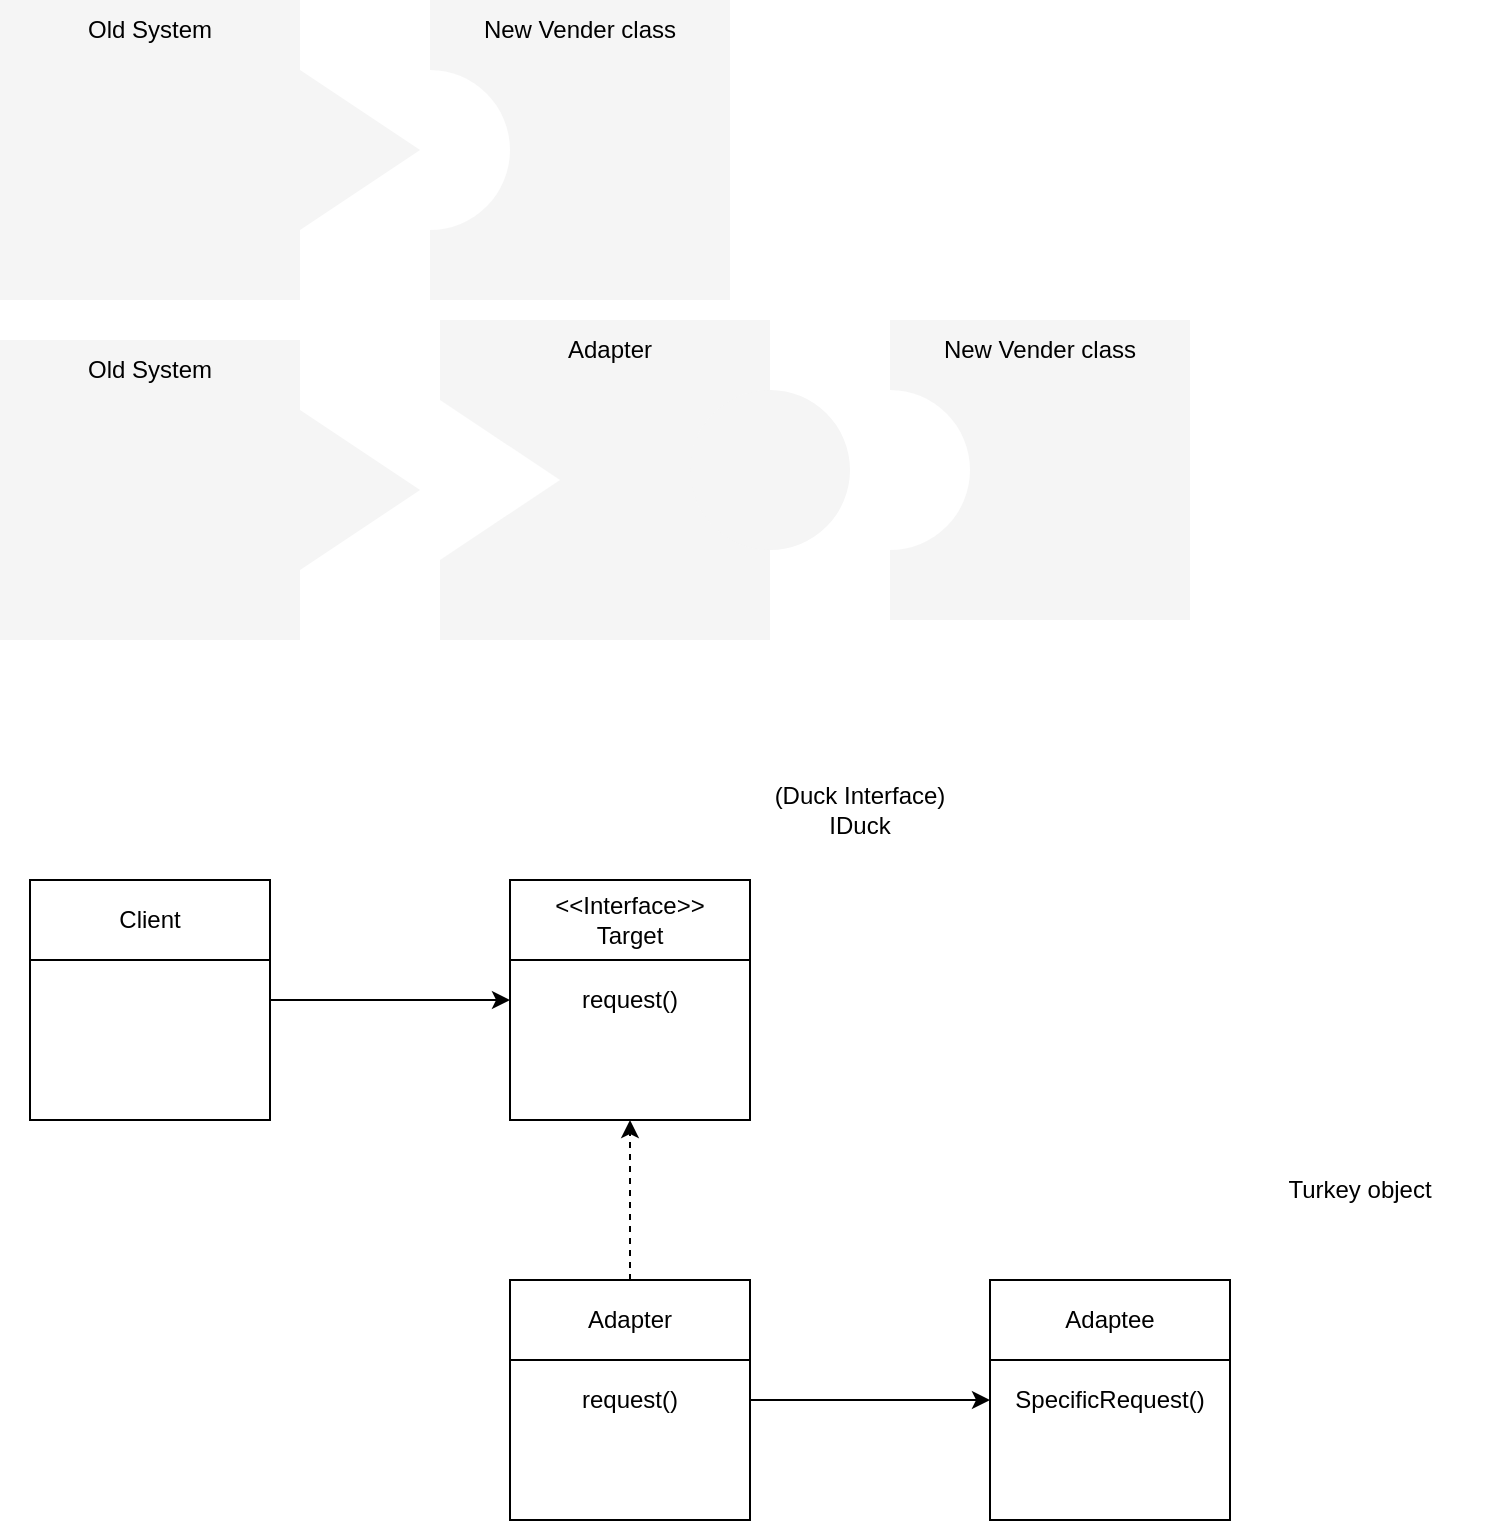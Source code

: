 <mxfile version="21.6.8" type="device">
  <diagram name="Page-1" id="1_AWGxynBVcZoEhaI5Yb">
    <mxGraphModel dx="1195" dy="762" grid="1" gridSize="10" guides="1" tooltips="1" connect="1" arrows="1" fold="1" page="1" pageScale="1" pageWidth="850" pageHeight="1100" math="0" shadow="0">
      <root>
        <mxCell id="0" />
        <mxCell id="1" parent="0" />
        <mxCell id="UrO-h-JoAVo3wE-4PFUz-29" value="" style="rounded=0;whiteSpace=wrap;html=1;" vertex="1" parent="1">
          <mxGeometry x="280" y="800" width="120" height="120" as="geometry" />
        </mxCell>
        <mxCell id="UrO-h-JoAVo3wE-4PFUz-14" value="" style="whiteSpace=wrap;html=1;aspect=fixed;fillColor=#f5f5f5;fontColor=#333333;strokeColor=none;" vertex="1" parent="1">
          <mxGeometry x="265" y="360" width="150" height="150" as="geometry" />
        </mxCell>
        <mxCell id="UrO-h-JoAVo3wE-4PFUz-8" value="Old System" style="text;html=1;strokeColor=none;fillColor=none;align=center;verticalAlign=middle;whiteSpace=wrap;rounded=0;" vertex="1" parent="1">
          <mxGeometry x="290" y="360" width="100" height="30" as="geometry" />
        </mxCell>
        <mxCell id="UrO-h-JoAVo3wE-4PFUz-9" value="" style="whiteSpace=wrap;html=1;aspect=fixed;fillColor=#f5f5f5;fontColor=#333333;strokeColor=none;" vertex="1" parent="1">
          <mxGeometry x="480" y="360" width="150" height="150" as="geometry" />
        </mxCell>
        <mxCell id="UrO-h-JoAVo3wE-4PFUz-10" value="" style="ellipse;whiteSpace=wrap;html=1;aspect=fixed;strokeColor=none;" vertex="1" parent="1">
          <mxGeometry x="440" y="395" width="80" height="80" as="geometry" />
        </mxCell>
        <mxCell id="UrO-h-JoAVo3wE-4PFUz-12" value="New Vender class" style="text;html=1;strokeColor=none;fillColor=none;align=center;verticalAlign=middle;whiteSpace=wrap;rounded=0;" vertex="1" parent="1">
          <mxGeometry x="505" y="360" width="100" height="30" as="geometry" />
        </mxCell>
        <mxCell id="UrO-h-JoAVo3wE-4PFUz-15" value="" style="triangle;whiteSpace=wrap;html=1;strokeColor=none;fillColor=#f5f5f5;fontColor=#333333;" vertex="1" parent="1">
          <mxGeometry x="415" y="395" width="60" height="80" as="geometry" />
        </mxCell>
        <mxCell id="UrO-h-JoAVo3wE-4PFUz-16" value="" style="whiteSpace=wrap;html=1;aspect=fixed;fillColor=#f5f5f5;fontColor=#333333;strokeColor=none;" vertex="1" parent="1">
          <mxGeometry x="265" y="530" width="150" height="150" as="geometry" />
        </mxCell>
        <mxCell id="UrO-h-JoAVo3wE-4PFUz-17" value="Old System" style="text;html=1;strokeColor=none;fillColor=none;align=center;verticalAlign=middle;whiteSpace=wrap;rounded=0;" vertex="1" parent="1">
          <mxGeometry x="290" y="530" width="100" height="30" as="geometry" />
        </mxCell>
        <mxCell id="UrO-h-JoAVo3wE-4PFUz-18" value="" style="whiteSpace=wrap;html=1;aspect=fixed;fillColor=#f5f5f5;fontColor=#333333;strokeColor=none;" vertex="1" parent="1">
          <mxGeometry x="710" y="520" width="150" height="150" as="geometry" />
        </mxCell>
        <mxCell id="UrO-h-JoAVo3wE-4PFUz-19" value="" style="ellipse;whiteSpace=wrap;html=1;aspect=fixed;strokeColor=none;" vertex="1" parent="1">
          <mxGeometry x="670" y="555" width="80" height="80" as="geometry" />
        </mxCell>
        <mxCell id="UrO-h-JoAVo3wE-4PFUz-20" value="New Vender class" style="text;html=1;strokeColor=none;fillColor=none;align=center;verticalAlign=middle;whiteSpace=wrap;rounded=0;" vertex="1" parent="1">
          <mxGeometry x="735" y="520" width="100" height="30" as="geometry" />
        </mxCell>
        <mxCell id="UrO-h-JoAVo3wE-4PFUz-21" value="" style="triangle;whiteSpace=wrap;html=1;strokeColor=none;fillColor=#f5f5f5;fontColor=#333333;" vertex="1" parent="1">
          <mxGeometry x="415" y="565" width="60" height="80" as="geometry" />
        </mxCell>
        <mxCell id="UrO-h-JoAVo3wE-4PFUz-24" value="" style="rounded=0;whiteSpace=wrap;html=1;fillColor=#f5f5f5;fontColor=#333333;strokeColor=none;" vertex="1" parent="1">
          <mxGeometry x="485" y="520" width="165" height="160" as="geometry" />
        </mxCell>
        <mxCell id="UrO-h-JoAVo3wE-4PFUz-25" value="" style="triangle;whiteSpace=wrap;html=1;strokeColor=none;" vertex="1" parent="1">
          <mxGeometry x="485" y="560" width="60" height="80" as="geometry" />
        </mxCell>
        <mxCell id="UrO-h-JoAVo3wE-4PFUz-26" value="" style="ellipse;whiteSpace=wrap;html=1;aspect=fixed;strokeColor=none;fillColor=#f5f5f5;fontColor=#333333;" vertex="1" parent="1">
          <mxGeometry x="610" y="555" width="80" height="80" as="geometry" />
        </mxCell>
        <mxCell id="UrO-h-JoAVo3wE-4PFUz-27" value="Adapter" style="text;html=1;strokeColor=none;fillColor=none;align=center;verticalAlign=middle;whiteSpace=wrap;rounded=0;" vertex="1" parent="1">
          <mxGeometry x="520" y="520" width="100" height="30" as="geometry" />
        </mxCell>
        <mxCell id="UrO-h-JoAVo3wE-4PFUz-28" value="Client" style="rounded=0;whiteSpace=wrap;html=1;" vertex="1" parent="1">
          <mxGeometry x="280" y="800" width="120" height="40" as="geometry" />
        </mxCell>
        <mxCell id="UrO-h-JoAVo3wE-4PFUz-30" value="" style="endArrow=classic;html=1;rounded=0;exitX=1;exitY=0.5;exitDx=0;exitDy=0;" edge="1" parent="1" source="UrO-h-JoAVo3wE-4PFUz-29">
          <mxGeometry width="50" height="50" relative="1" as="geometry">
            <mxPoint x="660" y="640" as="sourcePoint" />
            <mxPoint x="520" y="860" as="targetPoint" />
          </mxGeometry>
        </mxCell>
        <mxCell id="UrO-h-JoAVo3wE-4PFUz-31" value="request()" style="rounded=0;whiteSpace=wrap;html=1;" vertex="1" parent="1">
          <mxGeometry x="520" y="800" width="120" height="120" as="geometry" />
        </mxCell>
        <mxCell id="UrO-h-JoAVo3wE-4PFUz-32" value="&amp;lt;&amp;lt;Interface&amp;gt;&amp;gt;&lt;br&gt;Target" style="rounded=0;whiteSpace=wrap;html=1;" vertex="1" parent="1">
          <mxGeometry x="520" y="800" width="120" height="40" as="geometry" />
        </mxCell>
        <mxCell id="UrO-h-JoAVo3wE-4PFUz-36" value="request()" style="rounded=0;whiteSpace=wrap;html=1;" vertex="1" parent="1">
          <mxGeometry x="520" y="1000" width="120" height="120" as="geometry" />
        </mxCell>
        <mxCell id="UrO-h-JoAVo3wE-4PFUz-37" value="Adapter" style="rounded=0;whiteSpace=wrap;html=1;" vertex="1" parent="1">
          <mxGeometry x="520" y="1000" width="120" height="40" as="geometry" />
        </mxCell>
        <mxCell id="UrO-h-JoAVo3wE-4PFUz-38" value="" style="endArrow=classic;html=1;rounded=0;entryX=0.5;entryY=1;entryDx=0;entryDy=0;dashed=1;" edge="1" parent="1" source="UrO-h-JoAVo3wE-4PFUz-37" target="UrO-h-JoAVo3wE-4PFUz-31">
          <mxGeometry width="50" height="50" relative="1" as="geometry">
            <mxPoint x="410" y="870" as="sourcePoint" />
            <mxPoint x="530" y="870" as="targetPoint" />
          </mxGeometry>
        </mxCell>
        <mxCell id="UrO-h-JoAVo3wE-4PFUz-39" value="SpecificRequest()" style="rounded=0;whiteSpace=wrap;html=1;" vertex="1" parent="1">
          <mxGeometry x="760" y="1000" width="120" height="120" as="geometry" />
        </mxCell>
        <mxCell id="UrO-h-JoAVo3wE-4PFUz-40" value="Adaptee" style="rounded=0;whiteSpace=wrap;html=1;" vertex="1" parent="1">
          <mxGeometry x="760" y="1000" width="120" height="40" as="geometry" />
        </mxCell>
        <mxCell id="UrO-h-JoAVo3wE-4PFUz-42" value="" style="endArrow=classic;html=1;rounded=0;exitX=1;exitY=0.5;exitDx=0;exitDy=0;entryX=0;entryY=0.5;entryDx=0;entryDy=0;" edge="1" parent="1" source="UrO-h-JoAVo3wE-4PFUz-36" target="UrO-h-JoAVo3wE-4PFUz-39">
          <mxGeometry width="50" height="50" relative="1" as="geometry">
            <mxPoint x="410" y="870" as="sourcePoint" />
            <mxPoint x="530" y="870" as="targetPoint" />
          </mxGeometry>
        </mxCell>
        <mxCell id="UrO-h-JoAVo3wE-4PFUz-44" value="" style="shape=image;verticalLabelPosition=bottom;labelBackgroundColor=default;verticalAlign=top;aspect=fixed;imageAspect=0;image=https://png.pngtree.com/png-clipart/20210309/original/pngtree-dumb-duck-clipart-black-and-white-png-image_5852480.png;imageBorder=none;" vertex="1" parent="1">
          <mxGeometry x="530" y="700" width="110" height="110" as="geometry" />
        </mxCell>
        <mxCell id="UrO-h-JoAVo3wE-4PFUz-47" value="(Duck Interface)&lt;br&gt;IDuck" style="text;html=1;strokeColor=none;fillColor=none;align=center;verticalAlign=middle;whiteSpace=wrap;rounded=0;" vertex="1" parent="1">
          <mxGeometry x="630" y="750" width="130" height="30" as="geometry" />
        </mxCell>
        <mxCell id="UrO-h-JoAVo3wE-4PFUz-49" value="" style="shape=image;verticalLabelPosition=bottom;labelBackgroundColor=default;verticalAlign=top;aspect=fixed;imageAspect=0;image=https://www.thesprucecrafts.com/thmb/nbsomnbjXfZfn6H2Jgt9N-QM2V0=/1500x0/filters:no_upscale():max_bytes(150000):strip_icc()/coloringws-57a0cbed5f9b589aa9c2d4af.jpg;" vertex="1" parent="1">
          <mxGeometry x="777.07" y="930" width="85.86" height="70" as="geometry" />
        </mxCell>
        <mxCell id="UrO-h-JoAVo3wE-4PFUz-50" value="Turkey object" style="text;html=1;strokeColor=none;fillColor=none;align=center;verticalAlign=middle;whiteSpace=wrap;rounded=0;" vertex="1" parent="1">
          <mxGeometry x="880" y="940" width="130" height="30" as="geometry" />
        </mxCell>
      </root>
    </mxGraphModel>
  </diagram>
</mxfile>
